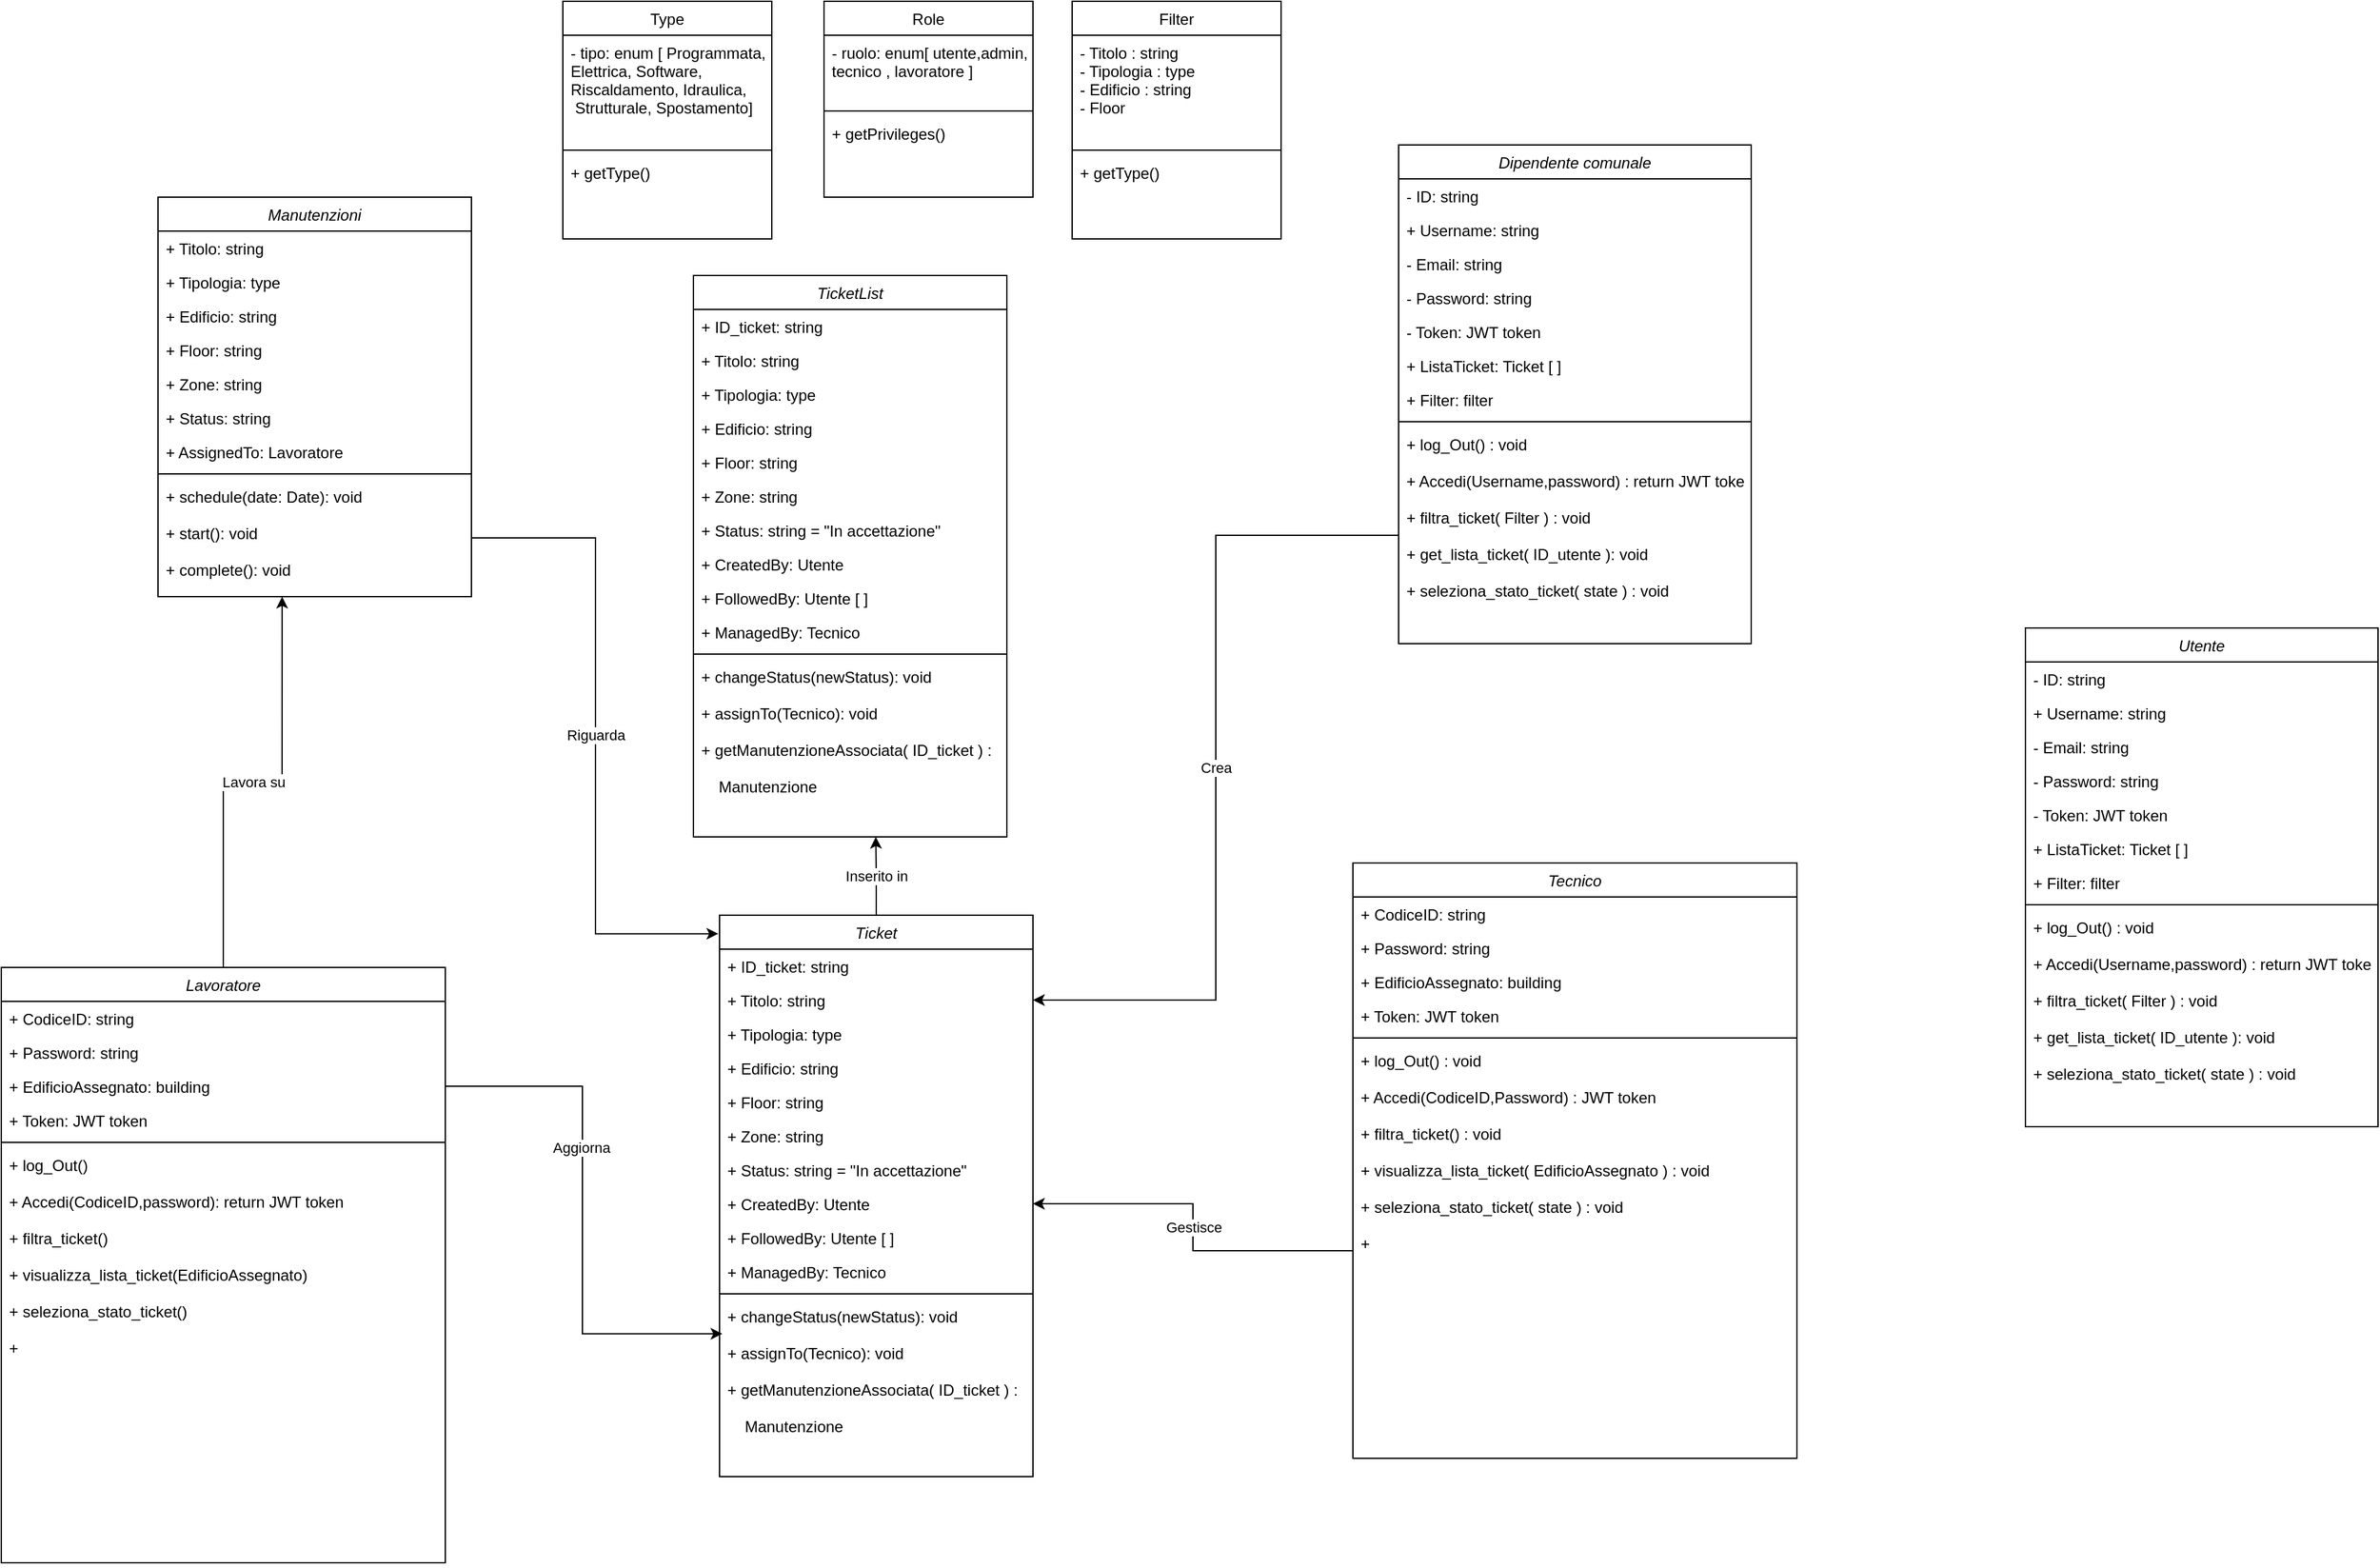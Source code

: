 <mxfile version="25.0.3">
  <diagram id="C5RBs43oDa-KdzZeNtuy" name="Page-1">
    <mxGraphModel dx="3248" dy="747" grid="1" gridSize="10" guides="1" tooltips="1" connect="1" arrows="1" fold="1" page="1" pageScale="1" pageWidth="827" pageHeight="1169" math="0" shadow="0">
      <root>
        <mxCell id="WIyWlLk6GJQsqaUBKTNV-0" />
        <mxCell id="WIyWlLk6GJQsqaUBKTNV-1" parent="WIyWlLk6GJQsqaUBKTNV-0" />
        <mxCell id="zkfFHV4jXpPFQw0GAbJ--0" value="Dipendente comunale" style="swimlane;fontStyle=2;align=center;verticalAlign=top;childLayout=stackLayout;horizontal=1;startSize=26;horizontalStack=0;resizeParent=1;resizeLast=0;collapsible=1;marginBottom=0;rounded=0;shadow=0;strokeWidth=1;" parent="WIyWlLk6GJQsqaUBKTNV-1" vertex="1">
          <mxGeometry x="-20" y="190" width="270" height="382" as="geometry">
            <mxRectangle x="230" y="140" width="160" height="26" as="alternateBounds" />
          </mxGeometry>
        </mxCell>
        <mxCell id="-9aC39HdzXgP-w6FEmh6-38" value="- ID: string" style="text;align=left;verticalAlign=top;spacingLeft=4;spacingRight=4;overflow=hidden;rotatable=0;points=[[0,0.5],[1,0.5]];portConstraint=eastwest;" parent="zkfFHV4jXpPFQw0GAbJ--0" vertex="1">
          <mxGeometry y="26" width="270" height="26" as="geometry" />
        </mxCell>
        <mxCell id="zkfFHV4jXpPFQw0GAbJ--1" value="+ Username: string" style="text;align=left;verticalAlign=top;spacingLeft=4;spacingRight=4;overflow=hidden;rotatable=0;points=[[0,0.5],[1,0.5]];portConstraint=eastwest;" parent="zkfFHV4jXpPFQw0GAbJ--0" vertex="1">
          <mxGeometry y="52" width="270" height="26" as="geometry" />
        </mxCell>
        <mxCell id="zkfFHV4jXpPFQw0GAbJ--2" value="- Email: string" style="text;align=left;verticalAlign=top;spacingLeft=4;spacingRight=4;overflow=hidden;rotatable=0;points=[[0,0.5],[1,0.5]];portConstraint=eastwest;rounded=0;shadow=0;html=0;" parent="zkfFHV4jXpPFQw0GAbJ--0" vertex="1">
          <mxGeometry y="78" width="270" height="26" as="geometry" />
        </mxCell>
        <mxCell id="-9aC39HdzXgP-w6FEmh6-2" value="- Password: string" style="text;align=left;verticalAlign=top;spacingLeft=4;spacingRight=4;overflow=hidden;rotatable=0;points=[[0,0.5],[1,0.5]];portConstraint=eastwest;rounded=0;shadow=0;html=0;" parent="zkfFHV4jXpPFQw0GAbJ--0" vertex="1">
          <mxGeometry y="104" width="270" height="26" as="geometry" />
        </mxCell>
        <mxCell id="kKWjs1mNYA0VuMmL0gGv-7" value="- Token: JWT token" style="text;align=left;verticalAlign=top;spacingLeft=4;spacingRight=4;overflow=hidden;rotatable=0;points=[[0,0.5],[1,0.5]];portConstraint=eastwest;rounded=0;shadow=0;html=0;" vertex="1" parent="zkfFHV4jXpPFQw0GAbJ--0">
          <mxGeometry y="130" width="270" height="26" as="geometry" />
        </mxCell>
        <mxCell id="-9aC39HdzXgP-w6FEmh6-4" value="+ ListaTicket: Ticket [ ]" style="text;align=left;verticalAlign=top;spacingLeft=4;spacingRight=4;overflow=hidden;rotatable=0;points=[[0,0.5],[1,0.5]];portConstraint=eastwest;rounded=0;shadow=0;html=0;" parent="zkfFHV4jXpPFQw0GAbJ--0" vertex="1">
          <mxGeometry y="156" width="270" height="26" as="geometry" />
        </mxCell>
        <mxCell id="kKWjs1mNYA0VuMmL0gGv-12" value="+ Filter: filter" style="text;align=left;verticalAlign=top;spacingLeft=4;spacingRight=4;overflow=hidden;rotatable=0;points=[[0,0.5],[1,0.5]];portConstraint=eastwest;rounded=0;shadow=0;html=0;" vertex="1" parent="zkfFHV4jXpPFQw0GAbJ--0">
          <mxGeometry y="182" width="270" height="26" as="geometry" />
        </mxCell>
        <mxCell id="zkfFHV4jXpPFQw0GAbJ--4" value="" style="line;html=1;strokeWidth=1;align=left;verticalAlign=middle;spacingTop=-1;spacingLeft=3;spacingRight=3;rotatable=0;labelPosition=right;points=[];portConstraint=eastwest;" parent="zkfFHV4jXpPFQw0GAbJ--0" vertex="1">
          <mxGeometry y="208" width="270" height="8" as="geometry" />
        </mxCell>
        <mxCell id="-9aC39HdzXgP-w6FEmh6-7" value="+ log_Out() : void&#xa;&#xa;+ Accedi(Username,password) : return JWT token&#xa;&#xa;+ filtra_ticket( Filter ) : void&#xa;&#xa;+ get_lista_ticket( ID_utente ): void&#xa;&#xa;+ seleziona_stato_ticket( state ) : void&#xa;&#xa;" style="text;align=left;verticalAlign=top;spacingLeft=4;spacingRight=4;overflow=hidden;rotatable=0;points=[[0,0.5],[1,0.5]];portConstraint=eastwest;rounded=0;shadow=0;html=0;" parent="zkfFHV4jXpPFQw0GAbJ--0" vertex="1">
          <mxGeometry y="216" width="270" height="166" as="geometry" />
        </mxCell>
        <mxCell id="zkfFHV4jXpPFQw0GAbJ--13" value="Role" style="swimlane;fontStyle=0;align=center;verticalAlign=top;childLayout=stackLayout;horizontal=1;startSize=26;horizontalStack=0;resizeParent=1;resizeLast=0;collapsible=1;marginBottom=0;rounded=0;shadow=0;strokeWidth=1;" parent="WIyWlLk6GJQsqaUBKTNV-1" vertex="1">
          <mxGeometry x="-460" y="80" width="160" height="150" as="geometry">
            <mxRectangle x="340" y="380" width="170" height="26" as="alternateBounds" />
          </mxGeometry>
        </mxCell>
        <mxCell id="zkfFHV4jXpPFQw0GAbJ--14" value="- ruolo: enum[ utente,admin,&#xa;tecnico , lavoratore ]" style="text;align=left;verticalAlign=top;spacingLeft=4;spacingRight=4;overflow=hidden;rotatable=0;points=[[0,0.5],[1,0.5]];portConstraint=eastwest;" parent="zkfFHV4jXpPFQw0GAbJ--13" vertex="1">
          <mxGeometry y="26" width="160" height="54" as="geometry" />
        </mxCell>
        <mxCell id="-9aC39HdzXgP-w6FEmh6-5" value="" style="line;html=1;strokeWidth=1;align=left;verticalAlign=middle;spacingTop=-1;spacingLeft=3;spacingRight=3;rotatable=0;labelPosition=right;points=[];portConstraint=eastwest;" parent="zkfFHV4jXpPFQw0GAbJ--13" vertex="1">
          <mxGeometry y="80" width="160" height="8" as="geometry" />
        </mxCell>
        <mxCell id="-9aC39HdzXgP-w6FEmh6-3" value="+ getPrivileges()&#xa;&#xa;" style="text;align=left;verticalAlign=top;spacingLeft=4;spacingRight=4;overflow=hidden;rotatable=0;points=[[0,0.5],[1,0.5]];portConstraint=eastwest;" parent="zkfFHV4jXpPFQw0GAbJ--13" vertex="1">
          <mxGeometry y="88" width="160" height="54" as="geometry" />
        </mxCell>
        <mxCell id="-9aC39HdzXgP-w6FEmh6-8" value="Tecnico" style="swimlane;fontStyle=2;align=center;verticalAlign=top;childLayout=stackLayout;horizontal=1;startSize=26;horizontalStack=0;resizeParent=1;resizeLast=0;collapsible=1;marginBottom=0;rounded=0;shadow=0;strokeWidth=1;" parent="WIyWlLk6GJQsqaUBKTNV-1" vertex="1">
          <mxGeometry x="-55" y="740" width="340" height="456" as="geometry">
            <mxRectangle x="230" y="140" width="160" height="26" as="alternateBounds" />
          </mxGeometry>
        </mxCell>
        <mxCell id="-9aC39HdzXgP-w6FEmh6-9" value="+ CodiceID: string" style="text;align=left;verticalAlign=top;spacingLeft=4;spacingRight=4;overflow=hidden;rotatable=0;points=[[0,0.5],[1,0.5]];portConstraint=eastwest;" parent="-9aC39HdzXgP-w6FEmh6-8" vertex="1">
          <mxGeometry y="26" width="340" height="26" as="geometry" />
        </mxCell>
        <mxCell id="-9aC39HdzXgP-w6FEmh6-11" value="+ Password: string" style="text;align=left;verticalAlign=top;spacingLeft=4;spacingRight=4;overflow=hidden;rotatable=0;points=[[0,0.5],[1,0.5]];portConstraint=eastwest;rounded=0;shadow=0;html=0;" parent="-9aC39HdzXgP-w6FEmh6-8" vertex="1">
          <mxGeometry y="52" width="340" height="26" as="geometry" />
        </mxCell>
        <mxCell id="-9aC39HdzXgP-w6FEmh6-37" value="+ EdificioAssegnato: building" style="text;align=left;verticalAlign=top;spacingLeft=4;spacingRight=4;overflow=hidden;rotatable=0;points=[[0,0.5],[1,0.5]];portConstraint=eastwest;rounded=0;shadow=0;html=0;" parent="-9aC39HdzXgP-w6FEmh6-8" vertex="1">
          <mxGeometry y="78" width="340" height="26" as="geometry" />
        </mxCell>
        <mxCell id="-9aC39HdzXgP-w6FEmh6-13" value="+ Token: JWT token" style="text;align=left;verticalAlign=top;spacingLeft=4;spacingRight=4;overflow=hidden;rotatable=0;points=[[0,0.5],[1,0.5]];portConstraint=eastwest;rounded=0;shadow=0;html=0;" parent="-9aC39HdzXgP-w6FEmh6-8" vertex="1">
          <mxGeometry y="104" width="340" height="26" as="geometry" />
        </mxCell>
        <mxCell id="-9aC39HdzXgP-w6FEmh6-14" value="" style="line;html=1;strokeWidth=1;align=left;verticalAlign=middle;spacingTop=-1;spacingLeft=3;spacingRight=3;rotatable=0;labelPosition=right;points=[];portConstraint=eastwest;" parent="-9aC39HdzXgP-w6FEmh6-8" vertex="1">
          <mxGeometry y="130" width="340" height="8" as="geometry" />
        </mxCell>
        <mxCell id="-9aC39HdzXgP-w6FEmh6-15" value="+ log_Out() : void&#xa;&#xa;+ Accedi(CodiceID,Password) : JWT token&#xa;&#xa;+ filtra_ticket() : void&#xa;&#xa;+ visualizza_lista_ticket( EdificioAssegnato ) : void&#xa;&#xa;+ seleziona_stato_ticket( state ) : void&#xa;&#xa;+ &#xa;&#xa;&#xa;&#xa;" style="text;align=left;verticalAlign=top;spacingLeft=4;spacingRight=4;overflow=hidden;rotatable=0;points=[[0,0.5],[1,0.5]];portConstraint=eastwest;rounded=0;shadow=0;html=0;" parent="-9aC39HdzXgP-w6FEmh6-8" vertex="1">
          <mxGeometry y="138" width="340" height="318" as="geometry" />
        </mxCell>
        <mxCell id="kKWjs1mNYA0VuMmL0gGv-32" value="Inserito in" style="edgeStyle=orthogonalEdgeStyle;rounded=0;orthogonalLoop=1;jettySize=auto;html=1;exitX=0.5;exitY=0;exitDx=0;exitDy=0;" edge="1" parent="WIyWlLk6GJQsqaUBKTNV-1" source="-9aC39HdzXgP-w6FEmh6-24">
          <mxGeometry relative="1" as="geometry">
            <mxPoint x="-420.333" y="720" as="targetPoint" />
          </mxGeometry>
        </mxCell>
        <mxCell id="-9aC39HdzXgP-w6FEmh6-24" value="Ticket" style="swimlane;fontStyle=2;align=center;verticalAlign=top;childLayout=stackLayout;horizontal=1;startSize=26;horizontalStack=0;resizeParent=1;resizeLast=0;collapsible=1;marginBottom=0;rounded=0;shadow=0;strokeWidth=1;" parent="WIyWlLk6GJQsqaUBKTNV-1" vertex="1">
          <mxGeometry x="-540" y="780" width="240" height="430" as="geometry">
            <mxRectangle x="230" y="140" width="160" height="26" as="alternateBounds" />
          </mxGeometry>
        </mxCell>
        <mxCell id="kKWjs1mNYA0VuMmL0gGv-2" value="+ ID_ticket: string" style="text;align=left;verticalAlign=top;spacingLeft=4;spacingRight=4;overflow=hidden;rotatable=0;points=[[0,0.5],[1,0.5]];portConstraint=eastwest;" vertex="1" parent="-9aC39HdzXgP-w6FEmh6-24">
          <mxGeometry y="26" width="240" height="26" as="geometry" />
        </mxCell>
        <mxCell id="-9aC39HdzXgP-w6FEmh6-25" value="+ Titolo: string" style="text;align=left;verticalAlign=top;spacingLeft=4;spacingRight=4;overflow=hidden;rotatable=0;points=[[0,0.5],[1,0.5]];portConstraint=eastwest;" parent="-9aC39HdzXgP-w6FEmh6-24" vertex="1">
          <mxGeometry y="52" width="240" height="26" as="geometry" />
        </mxCell>
        <mxCell id="-9aC39HdzXgP-w6FEmh6-26" value="+ Tipologia: type" style="text;align=left;verticalAlign=top;spacingLeft=4;spacingRight=4;overflow=hidden;rotatable=0;points=[[0,0.5],[1,0.5]];portConstraint=eastwest;rounded=0;shadow=0;html=0;" parent="-9aC39HdzXgP-w6FEmh6-24" vertex="1">
          <mxGeometry y="78" width="240" height="26" as="geometry" />
        </mxCell>
        <mxCell id="-9aC39HdzXgP-w6FEmh6-27" value="+ Edificio: string " style="text;align=left;verticalAlign=top;spacingLeft=4;spacingRight=4;overflow=hidden;rotatable=0;points=[[0,0.5],[1,0.5]];portConstraint=eastwest;rounded=0;shadow=0;html=0;" parent="-9aC39HdzXgP-w6FEmh6-24" vertex="1">
          <mxGeometry y="104" width="240" height="26" as="geometry" />
        </mxCell>
        <mxCell id="-9aC39HdzXgP-w6FEmh6-34" value="+ Floor: string" style="text;align=left;verticalAlign=top;spacingLeft=4;spacingRight=4;overflow=hidden;rotatable=0;points=[[0,0.5],[1,0.5]];portConstraint=eastwest;rounded=0;shadow=0;html=0;" parent="-9aC39HdzXgP-w6FEmh6-24" vertex="1">
          <mxGeometry y="130" width="240" height="26" as="geometry" />
        </mxCell>
        <mxCell id="-9aC39HdzXgP-w6FEmh6-35" value="+ Zone: string" style="text;align=left;verticalAlign=top;spacingLeft=4;spacingRight=4;overflow=hidden;rotatable=0;points=[[0,0.5],[1,0.5]];portConstraint=eastwest;rounded=0;shadow=0;html=0;" parent="-9aC39HdzXgP-w6FEmh6-24" vertex="1">
          <mxGeometry y="156" width="240" height="26" as="geometry" />
        </mxCell>
        <mxCell id="kKWjs1mNYA0VuMmL0gGv-8" value="+ Status: string = &quot;In accettazione&quot;" style="text;align=left;verticalAlign=top;spacingLeft=4;spacingRight=4;overflow=hidden;rotatable=0;points=[[0,0.5],[1,0.5]];portConstraint=eastwest;rounded=0;shadow=0;html=0;" vertex="1" parent="-9aC39HdzXgP-w6FEmh6-24">
          <mxGeometry y="182" width="240" height="26" as="geometry" />
        </mxCell>
        <mxCell id="kKWjs1mNYA0VuMmL0gGv-9" value="+ CreatedBy: Utente" style="text;align=left;verticalAlign=top;spacingLeft=4;spacingRight=4;overflow=hidden;rotatable=0;points=[[0,0.5],[1,0.5]];portConstraint=eastwest;rounded=0;shadow=0;html=0;" vertex="1" parent="-9aC39HdzXgP-w6FEmh6-24">
          <mxGeometry y="208" width="240" height="26" as="geometry" />
        </mxCell>
        <mxCell id="kKWjs1mNYA0VuMmL0gGv-10" value="+ FollowedBy: Utente [ ]" style="text;align=left;verticalAlign=top;spacingLeft=4;spacingRight=4;overflow=hidden;rotatable=0;points=[[0,0.5],[1,0.5]];portConstraint=eastwest;rounded=0;shadow=0;html=0;" vertex="1" parent="-9aC39HdzXgP-w6FEmh6-24">
          <mxGeometry y="234" width="240" height="26" as="geometry" />
        </mxCell>
        <mxCell id="-9aC39HdzXgP-w6FEmh6-28" value="+ ManagedBy: Tecnico" style="text;align=left;verticalAlign=top;spacingLeft=4;spacingRight=4;overflow=hidden;rotatable=0;points=[[0,0.5],[1,0.5]];portConstraint=eastwest;rounded=0;shadow=0;html=0;" parent="-9aC39HdzXgP-w6FEmh6-24" vertex="1">
          <mxGeometry y="260" width="240" height="26" as="geometry" />
        </mxCell>
        <mxCell id="-9aC39HdzXgP-w6FEmh6-29" value="" style="line;html=1;strokeWidth=1;align=left;verticalAlign=middle;spacingTop=-1;spacingLeft=3;spacingRight=3;rotatable=0;labelPosition=right;points=[];portConstraint=eastwest;" parent="-9aC39HdzXgP-w6FEmh6-24" vertex="1">
          <mxGeometry y="286" width="240" height="8" as="geometry" />
        </mxCell>
        <mxCell id="-9aC39HdzXgP-w6FEmh6-30" value="+ changeStatus(newStatus): void &#xa;&#xa;+ assignTo(Tecnico): void&#xa;&#xa;+ getManutenzioneAssociata( ID_ticket ) :&#xa;&#xa;    Manutenzione&#xa;" style="text;align=left;verticalAlign=top;spacingLeft=4;spacingRight=4;overflow=hidden;rotatable=0;points=[[0,0.5],[1,0.5]];portConstraint=eastwest;rounded=0;shadow=0;html=0;" parent="-9aC39HdzXgP-w6FEmh6-24" vertex="1">
          <mxGeometry y="294" width="240" height="126" as="geometry" />
        </mxCell>
        <mxCell id="-9aC39HdzXgP-w6FEmh6-56" value="Lavora su" style="edgeStyle=orthogonalEdgeStyle;rounded=0;orthogonalLoop=1;jettySize=auto;html=1;exitX=0.5;exitY=0;exitDx=0;exitDy=0;entryX=0.396;entryY=1;entryDx=0;entryDy=0;entryPerimeter=0;" parent="WIyWlLk6GJQsqaUBKTNV-1" source="-9aC39HdzXgP-w6FEmh6-40" edge="1" target="-9aC39HdzXgP-w6FEmh6-55">
          <mxGeometry relative="1" as="geometry">
            <mxPoint x="-790.308" y="550" as="targetPoint" />
          </mxGeometry>
        </mxCell>
        <mxCell id="-9aC39HdzXgP-w6FEmh6-40" value="Lavoratore" style="swimlane;fontStyle=2;align=center;verticalAlign=top;childLayout=stackLayout;horizontal=1;startSize=26;horizontalStack=0;resizeParent=1;resizeLast=0;collapsible=1;marginBottom=0;rounded=0;shadow=0;strokeWidth=1;" parent="WIyWlLk6GJQsqaUBKTNV-1" vertex="1">
          <mxGeometry x="-1090" y="820" width="340" height="456" as="geometry">
            <mxRectangle x="230" y="140" width="160" height="26" as="alternateBounds" />
          </mxGeometry>
        </mxCell>
        <mxCell id="-9aC39HdzXgP-w6FEmh6-41" value="+ CodiceID: string" style="text;align=left;verticalAlign=top;spacingLeft=4;spacingRight=4;overflow=hidden;rotatable=0;points=[[0,0.5],[1,0.5]];portConstraint=eastwest;" parent="-9aC39HdzXgP-w6FEmh6-40" vertex="1">
          <mxGeometry y="26" width="340" height="26" as="geometry" />
        </mxCell>
        <mxCell id="-9aC39HdzXgP-w6FEmh6-42" value="+ Password: string" style="text;align=left;verticalAlign=top;spacingLeft=4;spacingRight=4;overflow=hidden;rotatable=0;points=[[0,0.5],[1,0.5]];portConstraint=eastwest;rounded=0;shadow=0;html=0;" parent="-9aC39HdzXgP-w6FEmh6-40" vertex="1">
          <mxGeometry y="52" width="340" height="26" as="geometry" />
        </mxCell>
        <mxCell id="-9aC39HdzXgP-w6FEmh6-43" value="+ EdificioAssegnato: building" style="text;align=left;verticalAlign=top;spacingLeft=4;spacingRight=4;overflow=hidden;rotatable=0;points=[[0,0.5],[1,0.5]];portConstraint=eastwest;rounded=0;shadow=0;html=0;" parent="-9aC39HdzXgP-w6FEmh6-40" vertex="1">
          <mxGeometry y="78" width="340" height="26" as="geometry" />
        </mxCell>
        <mxCell id="-9aC39HdzXgP-w6FEmh6-44" value="+ Token: JWT token" style="text;align=left;verticalAlign=top;spacingLeft=4;spacingRight=4;overflow=hidden;rotatable=0;points=[[0,0.5],[1,0.5]];portConstraint=eastwest;rounded=0;shadow=0;html=0;" parent="-9aC39HdzXgP-w6FEmh6-40" vertex="1">
          <mxGeometry y="104" width="340" height="26" as="geometry" />
        </mxCell>
        <mxCell id="-9aC39HdzXgP-w6FEmh6-45" value="" style="line;html=1;strokeWidth=1;align=left;verticalAlign=middle;spacingTop=-1;spacingLeft=3;spacingRight=3;rotatable=0;labelPosition=right;points=[];portConstraint=eastwest;" parent="-9aC39HdzXgP-w6FEmh6-40" vertex="1">
          <mxGeometry y="130" width="340" height="8" as="geometry" />
        </mxCell>
        <mxCell id="-9aC39HdzXgP-w6FEmh6-46" value="+ log_Out()&#xa;&#xa;+ Accedi(CodiceID,password): return JWT token&#xa;&#xa;+ filtra_ticket()&#xa;&#xa;+ visualizza_lista_ticket(EdificioAssegnato)&#xa;&#xa;+ seleziona_stato_ticket()&#xa;&#xa;+ &#xa;&#xa;&#xa;&#xa;" style="text;align=left;verticalAlign=top;spacingLeft=4;spacingRight=4;overflow=hidden;rotatable=0;points=[[0,0.5],[1,0.5]];portConstraint=eastwest;rounded=0;shadow=0;html=0;" parent="-9aC39HdzXgP-w6FEmh6-40" vertex="1">
          <mxGeometry y="138" width="340" height="318" as="geometry" />
        </mxCell>
        <mxCell id="-9aC39HdzXgP-w6FEmh6-47" value="Manutenzioni" style="swimlane;fontStyle=2;align=center;verticalAlign=top;childLayout=stackLayout;horizontal=1;startSize=26;horizontalStack=0;resizeParent=1;resizeLast=0;collapsible=1;marginBottom=0;rounded=0;shadow=0;strokeWidth=1;" parent="WIyWlLk6GJQsqaUBKTNV-1" vertex="1">
          <mxGeometry x="-970" y="230" width="240" height="306" as="geometry">
            <mxRectangle x="230" y="140" width="160" height="26" as="alternateBounds" />
          </mxGeometry>
        </mxCell>
        <mxCell id="-9aC39HdzXgP-w6FEmh6-48" value="+ Titolo: string" style="text;align=left;verticalAlign=top;spacingLeft=4;spacingRight=4;overflow=hidden;rotatable=0;points=[[0,0.5],[1,0.5]];portConstraint=eastwest;" parent="-9aC39HdzXgP-w6FEmh6-47" vertex="1">
          <mxGeometry y="26" width="240" height="26" as="geometry" />
        </mxCell>
        <mxCell id="-9aC39HdzXgP-w6FEmh6-49" value="+ Tipologia: type" style="text;align=left;verticalAlign=top;spacingLeft=4;spacingRight=4;overflow=hidden;rotatable=0;points=[[0,0.5],[1,0.5]];portConstraint=eastwest;rounded=0;shadow=0;html=0;" parent="-9aC39HdzXgP-w6FEmh6-47" vertex="1">
          <mxGeometry y="52" width="240" height="26" as="geometry" />
        </mxCell>
        <mxCell id="-9aC39HdzXgP-w6FEmh6-50" value="+ Edificio: string " style="text;align=left;verticalAlign=top;spacingLeft=4;spacingRight=4;overflow=hidden;rotatable=0;points=[[0,0.5],[1,0.5]];portConstraint=eastwest;rounded=0;shadow=0;html=0;" parent="-9aC39HdzXgP-w6FEmh6-47" vertex="1">
          <mxGeometry y="78" width="240" height="26" as="geometry" />
        </mxCell>
        <mxCell id="-9aC39HdzXgP-w6FEmh6-51" value="+ Floor: string" style="text;align=left;verticalAlign=top;spacingLeft=4;spacingRight=4;overflow=hidden;rotatable=0;points=[[0,0.5],[1,0.5]];portConstraint=eastwest;rounded=0;shadow=0;html=0;" parent="-9aC39HdzXgP-w6FEmh6-47" vertex="1">
          <mxGeometry y="104" width="240" height="26" as="geometry" />
        </mxCell>
        <mxCell id="-9aC39HdzXgP-w6FEmh6-52" value="+ Zone: string" style="text;align=left;verticalAlign=top;spacingLeft=4;spacingRight=4;overflow=hidden;rotatable=0;points=[[0,0.5],[1,0.5]];portConstraint=eastwest;rounded=0;shadow=0;html=0;" parent="-9aC39HdzXgP-w6FEmh6-47" vertex="1">
          <mxGeometry y="130" width="240" height="26" as="geometry" />
        </mxCell>
        <mxCell id="-9aC39HdzXgP-w6FEmh6-53" value="+ Status: string" style="text;align=left;verticalAlign=top;spacingLeft=4;spacingRight=4;overflow=hidden;rotatable=0;points=[[0,0.5],[1,0.5]];portConstraint=eastwest;rounded=0;shadow=0;html=0;" parent="-9aC39HdzXgP-w6FEmh6-47" vertex="1">
          <mxGeometry y="156" width="240" height="26" as="geometry" />
        </mxCell>
        <mxCell id="kKWjs1mNYA0VuMmL0gGv-11" value="+ AssignedTo: Lavoratore" style="text;align=left;verticalAlign=top;spacingLeft=4;spacingRight=4;overflow=hidden;rotatable=0;points=[[0,0.5],[1,0.5]];portConstraint=eastwest;rounded=0;shadow=0;html=0;" vertex="1" parent="-9aC39HdzXgP-w6FEmh6-47">
          <mxGeometry y="182" width="240" height="26" as="geometry" />
        </mxCell>
        <mxCell id="-9aC39HdzXgP-w6FEmh6-54" value="" style="line;html=1;strokeWidth=1;align=left;verticalAlign=middle;spacingTop=-1;spacingLeft=3;spacingRight=3;rotatable=0;labelPosition=right;points=[];portConstraint=eastwest;" parent="-9aC39HdzXgP-w6FEmh6-47" vertex="1">
          <mxGeometry y="208" width="240" height="8" as="geometry" />
        </mxCell>
        <mxCell id="-9aC39HdzXgP-w6FEmh6-55" value="+ schedule(date: Date): void &#xa; &#xa;+ start(): void &#xa; &#xa;+ complete(): void " style="text;align=left;verticalAlign=top;spacingLeft=4;spacingRight=4;overflow=hidden;rotatable=0;points=[[0,0.5],[1,0.5]];portConstraint=eastwest;rounded=0;shadow=0;html=0;" parent="-9aC39HdzXgP-w6FEmh6-47" vertex="1">
          <mxGeometry y="216" width="240" height="90" as="geometry" />
        </mxCell>
        <mxCell id="-9aC39HdzXgP-w6FEmh6-58" value="Riguarda" style="edgeStyle=orthogonalEdgeStyle;rounded=0;orthogonalLoop=1;jettySize=auto;html=1;exitX=1;exitY=0.5;exitDx=0;exitDy=0;entryX=-0.004;entryY=0.033;entryDx=0;entryDy=0;entryPerimeter=0;" parent="WIyWlLk6GJQsqaUBKTNV-1" source="-9aC39HdzXgP-w6FEmh6-55" target="-9aC39HdzXgP-w6FEmh6-24" edge="1">
          <mxGeometry relative="1" as="geometry" />
        </mxCell>
        <mxCell id="kKWjs1mNYA0VuMmL0gGv-0" style="edgeStyle=orthogonalEdgeStyle;rounded=0;orthogonalLoop=1;jettySize=auto;html=1;exitX=1;exitY=0.5;exitDx=0;exitDy=0;entryX=0.009;entryY=0.211;entryDx=0;entryDy=0;entryPerimeter=0;" edge="1" parent="WIyWlLk6GJQsqaUBKTNV-1" source="-9aC39HdzXgP-w6FEmh6-43" target="-9aC39HdzXgP-w6FEmh6-30">
          <mxGeometry relative="1" as="geometry" />
        </mxCell>
        <mxCell id="kKWjs1mNYA0VuMmL0gGv-1" value="Aggiorna" style="edgeLabel;html=1;align=center;verticalAlign=middle;resizable=0;points=[];" vertex="1" connectable="0" parent="kKWjs1mNYA0VuMmL0gGv-0">
          <mxGeometry x="-0.243" y="-1" relative="1" as="geometry">
            <mxPoint as="offset" />
          </mxGeometry>
        </mxCell>
        <mxCell id="kKWjs1mNYA0VuMmL0gGv-3" value="Type" style="swimlane;fontStyle=0;align=center;verticalAlign=top;childLayout=stackLayout;horizontal=1;startSize=26;horizontalStack=0;resizeParent=1;resizeLast=0;collapsible=1;marginBottom=0;rounded=0;shadow=0;strokeWidth=1;" vertex="1" parent="WIyWlLk6GJQsqaUBKTNV-1">
          <mxGeometry x="-660" y="80" width="160" height="182" as="geometry">
            <mxRectangle x="340" y="380" width="170" height="26" as="alternateBounds" />
          </mxGeometry>
        </mxCell>
        <mxCell id="kKWjs1mNYA0VuMmL0gGv-4" value="- tipo: enum [ Programmata, &#xa;Elettrica, Software, &#xa;Riscaldamento, Idraulica, &#xa; Strutturale, Spostamento]" style="text;align=left;verticalAlign=top;spacingLeft=4;spacingRight=4;overflow=hidden;rotatable=0;points=[[0,0.5],[1,0.5]];portConstraint=eastwest;" vertex="1" parent="kKWjs1mNYA0VuMmL0gGv-3">
          <mxGeometry y="26" width="160" height="84" as="geometry" />
        </mxCell>
        <mxCell id="kKWjs1mNYA0VuMmL0gGv-5" value="" style="line;html=1;strokeWidth=1;align=left;verticalAlign=middle;spacingTop=-1;spacingLeft=3;spacingRight=3;rotatable=0;labelPosition=right;points=[];portConstraint=eastwest;" vertex="1" parent="kKWjs1mNYA0VuMmL0gGv-3">
          <mxGeometry y="110" width="160" height="8" as="geometry" />
        </mxCell>
        <mxCell id="kKWjs1mNYA0VuMmL0gGv-6" value="+ getType()&#xa;&#xa;" style="text;align=left;verticalAlign=top;spacingLeft=4;spacingRight=4;overflow=hidden;rotatable=0;points=[[0,0.5],[1,0.5]];portConstraint=eastwest;" vertex="1" parent="kKWjs1mNYA0VuMmL0gGv-3">
          <mxGeometry y="118" width="160" height="54" as="geometry" />
        </mxCell>
        <mxCell id="kKWjs1mNYA0VuMmL0gGv-13" value="Filter" style="swimlane;fontStyle=0;align=center;verticalAlign=top;childLayout=stackLayout;horizontal=1;startSize=26;horizontalStack=0;resizeParent=1;resizeLast=0;collapsible=1;marginBottom=0;rounded=0;shadow=0;strokeWidth=1;" vertex="1" parent="WIyWlLk6GJQsqaUBKTNV-1">
          <mxGeometry x="-270" y="80" width="160" height="182" as="geometry">
            <mxRectangle x="340" y="380" width="170" height="26" as="alternateBounds" />
          </mxGeometry>
        </mxCell>
        <mxCell id="kKWjs1mNYA0VuMmL0gGv-14" value="- Titolo : string&#xa;- Tipologia : type&#xa;- Edificio : string&#xa;- Floor" style="text;align=left;verticalAlign=top;spacingLeft=4;spacingRight=4;overflow=hidden;rotatable=0;points=[[0,0.5],[1,0.5]];portConstraint=eastwest;" vertex="1" parent="kKWjs1mNYA0VuMmL0gGv-13">
          <mxGeometry y="26" width="160" height="84" as="geometry" />
        </mxCell>
        <mxCell id="kKWjs1mNYA0VuMmL0gGv-15" value="" style="line;html=1;strokeWidth=1;align=left;verticalAlign=middle;spacingTop=-1;spacingLeft=3;spacingRight=3;rotatable=0;labelPosition=right;points=[];portConstraint=eastwest;" vertex="1" parent="kKWjs1mNYA0VuMmL0gGv-13">
          <mxGeometry y="110" width="160" height="8" as="geometry" />
        </mxCell>
        <mxCell id="kKWjs1mNYA0VuMmL0gGv-16" value="+ getType()&#xa;&#xa;" style="text;align=left;verticalAlign=top;spacingLeft=4;spacingRight=4;overflow=hidden;rotatable=0;points=[[0,0.5],[1,0.5]];portConstraint=eastwest;" vertex="1" parent="kKWjs1mNYA0VuMmL0gGv-13">
          <mxGeometry y="118" width="160" height="54" as="geometry" />
        </mxCell>
        <mxCell id="kKWjs1mNYA0VuMmL0gGv-17" value="Crea" style="edgeStyle=orthogonalEdgeStyle;rounded=0;orthogonalLoop=1;jettySize=auto;html=1;entryX=1;entryY=0.5;entryDx=0;entryDy=0;" edge="1" parent="WIyWlLk6GJQsqaUBKTNV-1" source="-9aC39HdzXgP-w6FEmh6-7" target="-9aC39HdzXgP-w6FEmh6-25">
          <mxGeometry relative="1" as="geometry" />
        </mxCell>
        <mxCell id="kKWjs1mNYA0VuMmL0gGv-18" value="TicketList" style="swimlane;fontStyle=2;align=center;verticalAlign=top;childLayout=stackLayout;horizontal=1;startSize=26;horizontalStack=0;resizeParent=1;resizeLast=0;collapsible=1;marginBottom=0;rounded=0;shadow=0;strokeWidth=1;" vertex="1" parent="WIyWlLk6GJQsqaUBKTNV-1">
          <mxGeometry x="-560" y="290" width="240" height="430" as="geometry">
            <mxRectangle x="230" y="140" width="160" height="26" as="alternateBounds" />
          </mxGeometry>
        </mxCell>
        <mxCell id="kKWjs1mNYA0VuMmL0gGv-19" value="+ ID_ticket: string" style="text;align=left;verticalAlign=top;spacingLeft=4;spacingRight=4;overflow=hidden;rotatable=0;points=[[0,0.5],[1,0.5]];portConstraint=eastwest;" vertex="1" parent="kKWjs1mNYA0VuMmL0gGv-18">
          <mxGeometry y="26" width="240" height="26" as="geometry" />
        </mxCell>
        <mxCell id="kKWjs1mNYA0VuMmL0gGv-20" value="+ Titolo: string" style="text;align=left;verticalAlign=top;spacingLeft=4;spacingRight=4;overflow=hidden;rotatable=0;points=[[0,0.5],[1,0.5]];portConstraint=eastwest;" vertex="1" parent="kKWjs1mNYA0VuMmL0gGv-18">
          <mxGeometry y="52" width="240" height="26" as="geometry" />
        </mxCell>
        <mxCell id="kKWjs1mNYA0VuMmL0gGv-21" value="+ Tipologia: type" style="text;align=left;verticalAlign=top;spacingLeft=4;spacingRight=4;overflow=hidden;rotatable=0;points=[[0,0.5],[1,0.5]];portConstraint=eastwest;rounded=0;shadow=0;html=0;" vertex="1" parent="kKWjs1mNYA0VuMmL0gGv-18">
          <mxGeometry y="78" width="240" height="26" as="geometry" />
        </mxCell>
        <mxCell id="kKWjs1mNYA0VuMmL0gGv-22" value="+ Edificio: string " style="text;align=left;verticalAlign=top;spacingLeft=4;spacingRight=4;overflow=hidden;rotatable=0;points=[[0,0.5],[1,0.5]];portConstraint=eastwest;rounded=0;shadow=0;html=0;" vertex="1" parent="kKWjs1mNYA0VuMmL0gGv-18">
          <mxGeometry y="104" width="240" height="26" as="geometry" />
        </mxCell>
        <mxCell id="kKWjs1mNYA0VuMmL0gGv-23" value="+ Floor: string" style="text;align=left;verticalAlign=top;spacingLeft=4;spacingRight=4;overflow=hidden;rotatable=0;points=[[0,0.5],[1,0.5]];portConstraint=eastwest;rounded=0;shadow=0;html=0;" vertex="1" parent="kKWjs1mNYA0VuMmL0gGv-18">
          <mxGeometry y="130" width="240" height="26" as="geometry" />
        </mxCell>
        <mxCell id="kKWjs1mNYA0VuMmL0gGv-24" value="+ Zone: string" style="text;align=left;verticalAlign=top;spacingLeft=4;spacingRight=4;overflow=hidden;rotatable=0;points=[[0,0.5],[1,0.5]];portConstraint=eastwest;rounded=0;shadow=0;html=0;" vertex="1" parent="kKWjs1mNYA0VuMmL0gGv-18">
          <mxGeometry y="156" width="240" height="26" as="geometry" />
        </mxCell>
        <mxCell id="kKWjs1mNYA0VuMmL0gGv-25" value="+ Status: string = &quot;In accettazione&quot;" style="text;align=left;verticalAlign=top;spacingLeft=4;spacingRight=4;overflow=hidden;rotatable=0;points=[[0,0.5],[1,0.5]];portConstraint=eastwest;rounded=0;shadow=0;html=0;" vertex="1" parent="kKWjs1mNYA0VuMmL0gGv-18">
          <mxGeometry y="182" width="240" height="26" as="geometry" />
        </mxCell>
        <mxCell id="kKWjs1mNYA0VuMmL0gGv-26" value="+ CreatedBy: Utente" style="text;align=left;verticalAlign=top;spacingLeft=4;spacingRight=4;overflow=hidden;rotatable=0;points=[[0,0.5],[1,0.5]];portConstraint=eastwest;rounded=0;shadow=0;html=0;" vertex="1" parent="kKWjs1mNYA0VuMmL0gGv-18">
          <mxGeometry y="208" width="240" height="26" as="geometry" />
        </mxCell>
        <mxCell id="kKWjs1mNYA0VuMmL0gGv-27" value="+ FollowedBy: Utente [ ]" style="text;align=left;verticalAlign=top;spacingLeft=4;spacingRight=4;overflow=hidden;rotatable=0;points=[[0,0.5],[1,0.5]];portConstraint=eastwest;rounded=0;shadow=0;html=0;" vertex="1" parent="kKWjs1mNYA0VuMmL0gGv-18">
          <mxGeometry y="234" width="240" height="26" as="geometry" />
        </mxCell>
        <mxCell id="kKWjs1mNYA0VuMmL0gGv-28" value="+ ManagedBy: Tecnico" style="text;align=left;verticalAlign=top;spacingLeft=4;spacingRight=4;overflow=hidden;rotatable=0;points=[[0,0.5],[1,0.5]];portConstraint=eastwest;rounded=0;shadow=0;html=0;" vertex="1" parent="kKWjs1mNYA0VuMmL0gGv-18">
          <mxGeometry y="260" width="240" height="26" as="geometry" />
        </mxCell>
        <mxCell id="kKWjs1mNYA0VuMmL0gGv-29" value="" style="line;html=1;strokeWidth=1;align=left;verticalAlign=middle;spacingTop=-1;spacingLeft=3;spacingRight=3;rotatable=0;labelPosition=right;points=[];portConstraint=eastwest;" vertex="1" parent="kKWjs1mNYA0VuMmL0gGv-18">
          <mxGeometry y="286" width="240" height="8" as="geometry" />
        </mxCell>
        <mxCell id="kKWjs1mNYA0VuMmL0gGv-30" value="+ changeStatus(newStatus): void &#xa;&#xa;+ assignTo(Tecnico): void&#xa;&#xa;+ getManutenzioneAssociata( ID_ticket ) :&#xa;&#xa;    Manutenzione&#xa;" style="text;align=left;verticalAlign=top;spacingLeft=4;spacingRight=4;overflow=hidden;rotatable=0;points=[[0,0.5],[1,0.5]];portConstraint=eastwest;rounded=0;shadow=0;html=0;" vertex="1" parent="kKWjs1mNYA0VuMmL0gGv-18">
          <mxGeometry y="294" width="240" height="126" as="geometry" />
        </mxCell>
        <mxCell id="kKWjs1mNYA0VuMmL0gGv-31" value="Gestisce" style="edgeStyle=orthogonalEdgeStyle;rounded=0;orthogonalLoop=1;jettySize=auto;html=1;entryX=1;entryY=0.5;entryDx=0;entryDy=0;" edge="1" parent="WIyWlLk6GJQsqaUBKTNV-1" source="-9aC39HdzXgP-w6FEmh6-15" target="kKWjs1mNYA0VuMmL0gGv-9">
          <mxGeometry relative="1" as="geometry" />
        </mxCell>
        <mxCell id="kKWjs1mNYA0VuMmL0gGv-33" value="Utente&#xa;" style="swimlane;fontStyle=2;align=center;verticalAlign=top;childLayout=stackLayout;horizontal=1;startSize=26;horizontalStack=0;resizeParent=1;resizeLast=0;collapsible=1;marginBottom=0;rounded=0;shadow=0;strokeWidth=1;" vertex="1" parent="WIyWlLk6GJQsqaUBKTNV-1">
          <mxGeometry x="460" y="560" width="270" height="382" as="geometry">
            <mxRectangle x="230" y="140" width="160" height="26" as="alternateBounds" />
          </mxGeometry>
        </mxCell>
        <mxCell id="kKWjs1mNYA0VuMmL0gGv-34" value="- ID: string" style="text;align=left;verticalAlign=top;spacingLeft=4;spacingRight=4;overflow=hidden;rotatable=0;points=[[0,0.5],[1,0.5]];portConstraint=eastwest;" vertex="1" parent="kKWjs1mNYA0VuMmL0gGv-33">
          <mxGeometry y="26" width="270" height="26" as="geometry" />
        </mxCell>
        <mxCell id="kKWjs1mNYA0VuMmL0gGv-35" value="+ Username: string" style="text;align=left;verticalAlign=top;spacingLeft=4;spacingRight=4;overflow=hidden;rotatable=0;points=[[0,0.5],[1,0.5]];portConstraint=eastwest;" vertex="1" parent="kKWjs1mNYA0VuMmL0gGv-33">
          <mxGeometry y="52" width="270" height="26" as="geometry" />
        </mxCell>
        <mxCell id="kKWjs1mNYA0VuMmL0gGv-36" value="- Email: string" style="text;align=left;verticalAlign=top;spacingLeft=4;spacingRight=4;overflow=hidden;rotatable=0;points=[[0,0.5],[1,0.5]];portConstraint=eastwest;rounded=0;shadow=0;html=0;" vertex="1" parent="kKWjs1mNYA0VuMmL0gGv-33">
          <mxGeometry y="78" width="270" height="26" as="geometry" />
        </mxCell>
        <mxCell id="kKWjs1mNYA0VuMmL0gGv-37" value="- Password: string" style="text;align=left;verticalAlign=top;spacingLeft=4;spacingRight=4;overflow=hidden;rotatable=0;points=[[0,0.5],[1,0.5]];portConstraint=eastwest;rounded=0;shadow=0;html=0;" vertex="1" parent="kKWjs1mNYA0VuMmL0gGv-33">
          <mxGeometry y="104" width="270" height="26" as="geometry" />
        </mxCell>
        <mxCell id="kKWjs1mNYA0VuMmL0gGv-38" value="- Token: JWT token" style="text;align=left;verticalAlign=top;spacingLeft=4;spacingRight=4;overflow=hidden;rotatable=0;points=[[0,0.5],[1,0.5]];portConstraint=eastwest;rounded=0;shadow=0;html=0;" vertex="1" parent="kKWjs1mNYA0VuMmL0gGv-33">
          <mxGeometry y="130" width="270" height="26" as="geometry" />
        </mxCell>
        <mxCell id="kKWjs1mNYA0VuMmL0gGv-39" value="+ ListaTicket: Ticket [ ]" style="text;align=left;verticalAlign=top;spacingLeft=4;spacingRight=4;overflow=hidden;rotatable=0;points=[[0,0.5],[1,0.5]];portConstraint=eastwest;rounded=0;shadow=0;html=0;" vertex="1" parent="kKWjs1mNYA0VuMmL0gGv-33">
          <mxGeometry y="156" width="270" height="26" as="geometry" />
        </mxCell>
        <mxCell id="kKWjs1mNYA0VuMmL0gGv-40" value="+ Filter: filter" style="text;align=left;verticalAlign=top;spacingLeft=4;spacingRight=4;overflow=hidden;rotatable=0;points=[[0,0.5],[1,0.5]];portConstraint=eastwest;rounded=0;shadow=0;html=0;" vertex="1" parent="kKWjs1mNYA0VuMmL0gGv-33">
          <mxGeometry y="182" width="270" height="26" as="geometry" />
        </mxCell>
        <mxCell id="kKWjs1mNYA0VuMmL0gGv-41" value="" style="line;html=1;strokeWidth=1;align=left;verticalAlign=middle;spacingTop=-1;spacingLeft=3;spacingRight=3;rotatable=0;labelPosition=right;points=[];portConstraint=eastwest;" vertex="1" parent="kKWjs1mNYA0VuMmL0gGv-33">
          <mxGeometry y="208" width="270" height="8" as="geometry" />
        </mxCell>
        <mxCell id="kKWjs1mNYA0VuMmL0gGv-42" value="+ log_Out() : void&#xa;&#xa;+ Accedi(Username,password) : return JWT token&#xa;&#xa;+ filtra_ticket( Filter ) : void&#xa;&#xa;+ get_lista_ticket( ID_utente ): void&#xa;&#xa;+ seleziona_stato_ticket( state ) : void&#xa;&#xa;" style="text;align=left;verticalAlign=top;spacingLeft=4;spacingRight=4;overflow=hidden;rotatable=0;points=[[0,0.5],[1,0.5]];portConstraint=eastwest;rounded=0;shadow=0;html=0;" vertex="1" parent="kKWjs1mNYA0VuMmL0gGv-33">
          <mxGeometry y="216" width="270" height="166" as="geometry" />
        </mxCell>
      </root>
    </mxGraphModel>
  </diagram>
</mxfile>
